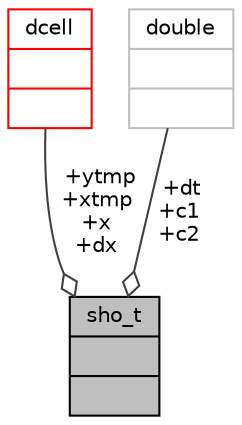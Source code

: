 digraph "sho_t"
{
 // INTERACTIVE_SVG=YES
  bgcolor="transparent";
  edge [fontname="Helvetica",fontsize="10",labelfontname="Helvetica",labelfontsize="10"];
  node [fontname="Helvetica",fontsize="10",shape=record];
  Node12 [label="{sho_t\n||}",height=0.2,width=0.4,color="black", fillcolor="grey75", style="filled", fontcolor="black"];
  Node13 -> Node12 [color="grey25",fontsize="10",style="solid",label=" +ytmp\n+xtmp\n+x\n+dx" ,arrowhead="odiamond",fontname="Helvetica"];
  Node13 [label="{dcell\n||}",height=0.2,width=0.4,color="red",URL="$type_8h.html#structdcell"];
  Node15 -> Node12 [color="grey25",fontsize="10",style="solid",label=" +dt\n+c1\n+c2" ,arrowhead="odiamond",fontname="Helvetica"];
  Node15 [label="{double\n||}",height=0.2,width=0.4,color="grey75"];
}
